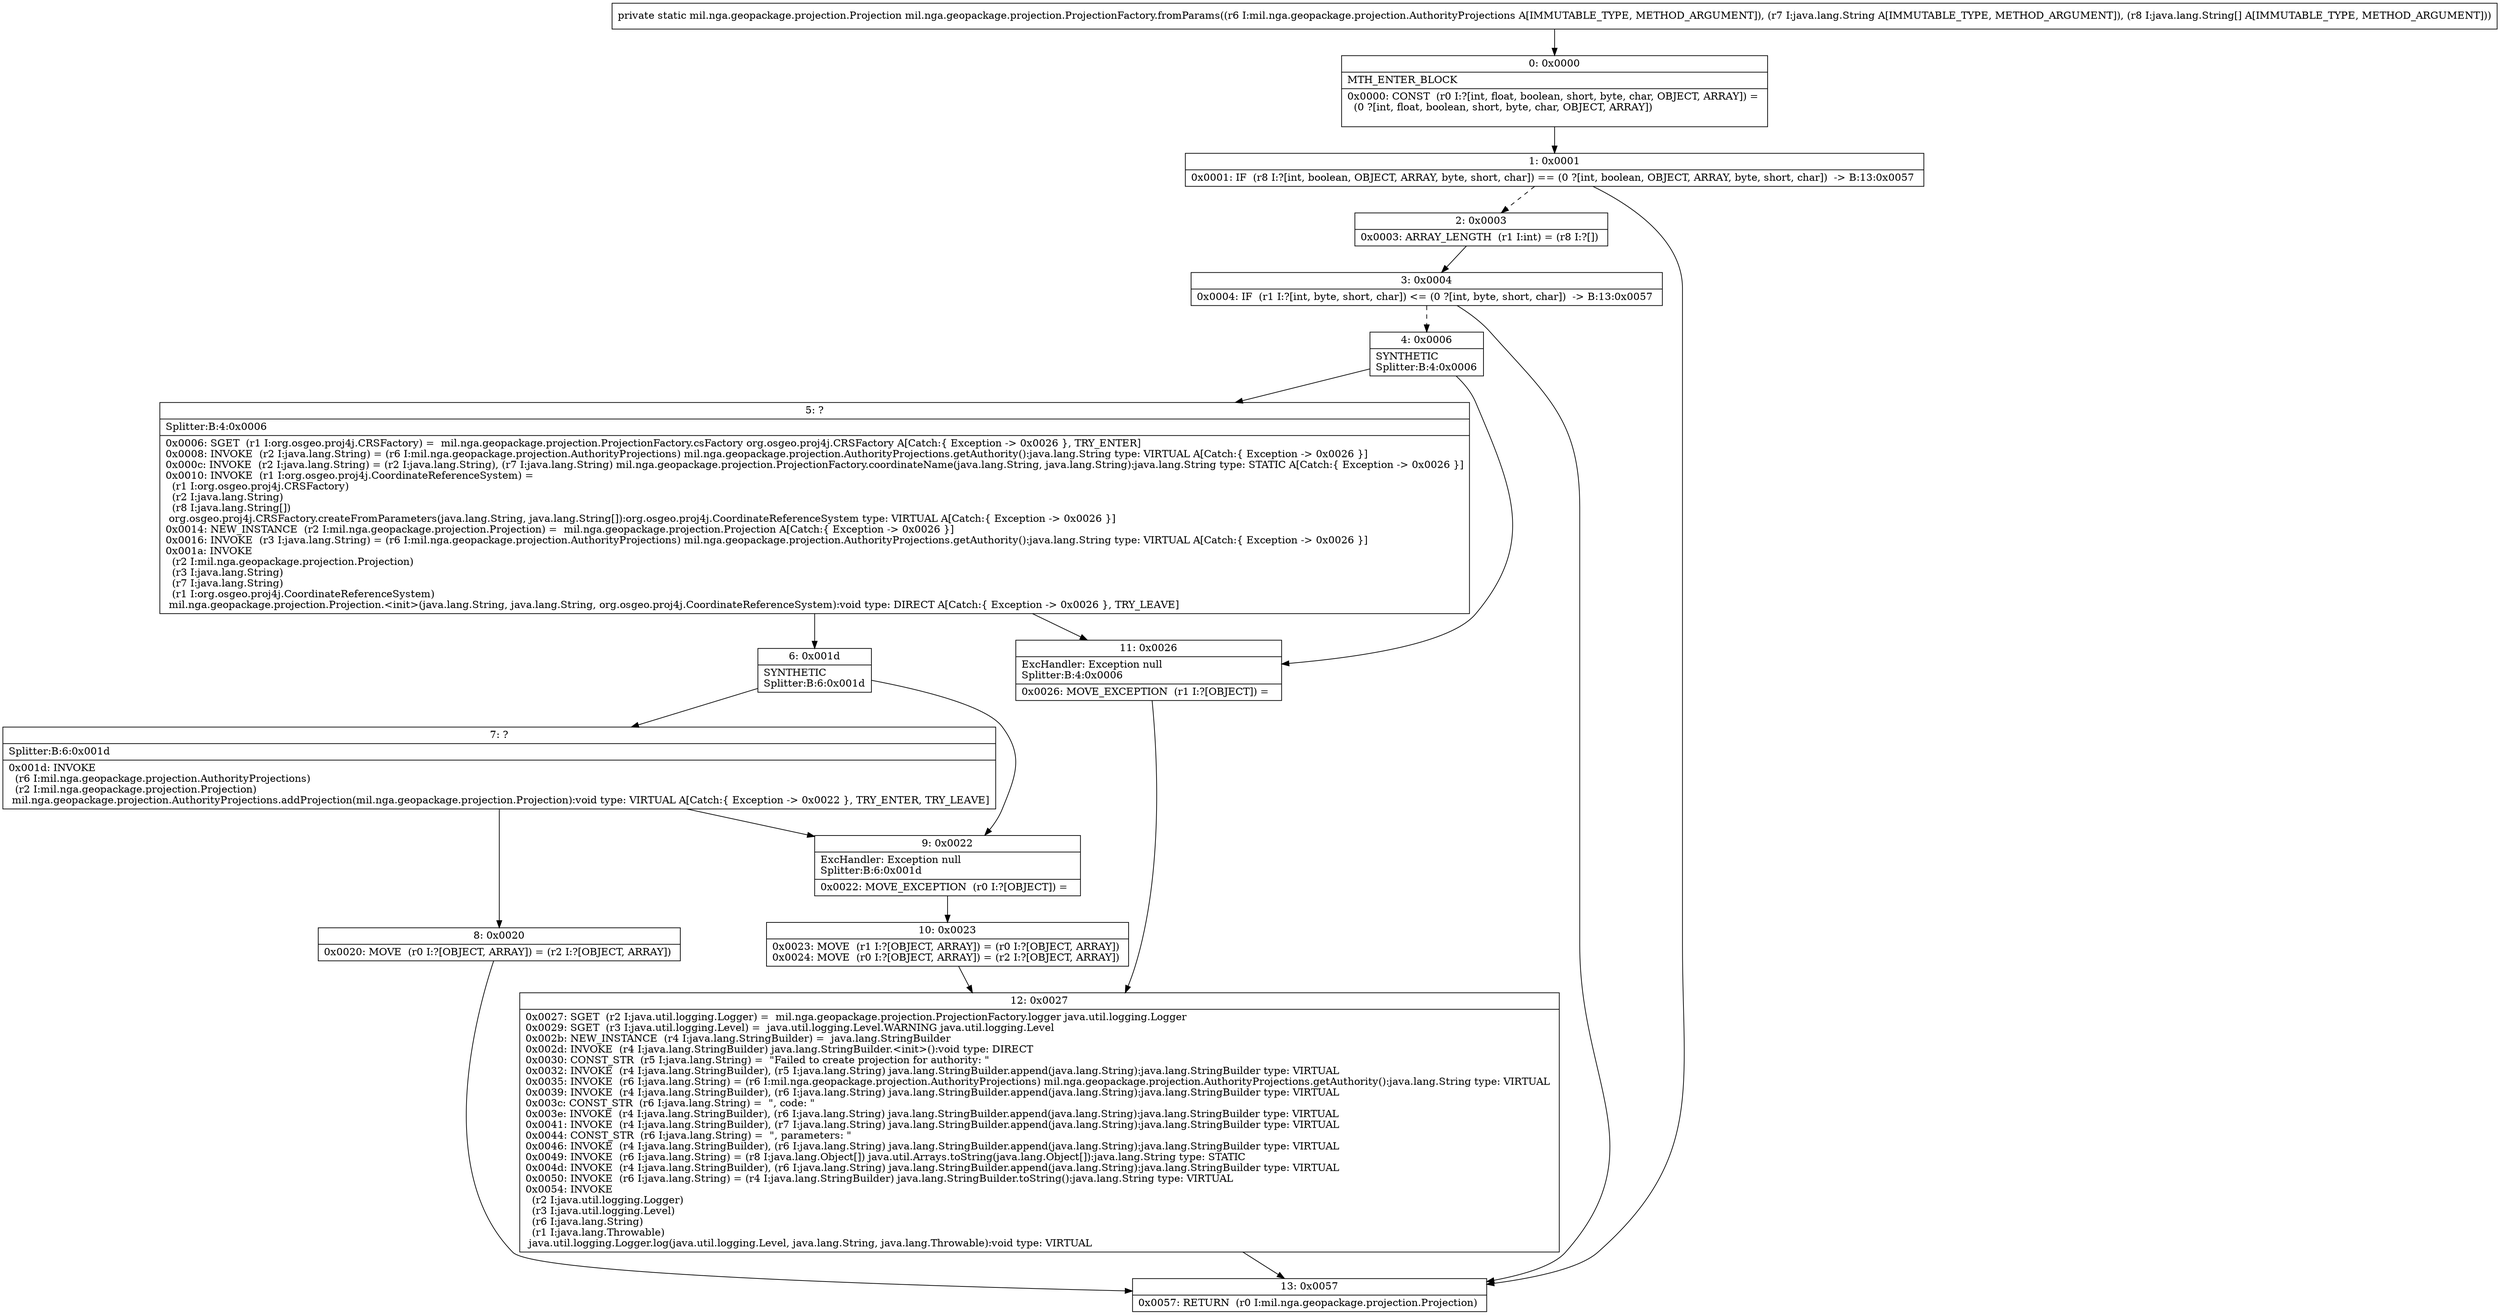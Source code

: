 digraph "CFG formil.nga.geopackage.projection.ProjectionFactory.fromParams(Lmil\/nga\/geopackage\/projection\/AuthorityProjections;Ljava\/lang\/String;[Ljava\/lang\/String;)Lmil\/nga\/geopackage\/projection\/Projection;" {
Node_0 [shape=record,label="{0\:\ 0x0000|MTH_ENTER_BLOCK\l|0x0000: CONST  (r0 I:?[int, float, boolean, short, byte, char, OBJECT, ARRAY]) = \l  (0 ?[int, float, boolean, short, byte, char, OBJECT, ARRAY])\l \l}"];
Node_1 [shape=record,label="{1\:\ 0x0001|0x0001: IF  (r8 I:?[int, boolean, OBJECT, ARRAY, byte, short, char]) == (0 ?[int, boolean, OBJECT, ARRAY, byte, short, char])  \-\> B:13:0x0057 \l}"];
Node_2 [shape=record,label="{2\:\ 0x0003|0x0003: ARRAY_LENGTH  (r1 I:int) = (r8 I:?[]) \l}"];
Node_3 [shape=record,label="{3\:\ 0x0004|0x0004: IF  (r1 I:?[int, byte, short, char]) \<= (0 ?[int, byte, short, char])  \-\> B:13:0x0057 \l}"];
Node_4 [shape=record,label="{4\:\ 0x0006|SYNTHETIC\lSplitter:B:4:0x0006\l}"];
Node_5 [shape=record,label="{5\:\ ?|Splitter:B:4:0x0006\l|0x0006: SGET  (r1 I:org.osgeo.proj4j.CRSFactory) =  mil.nga.geopackage.projection.ProjectionFactory.csFactory org.osgeo.proj4j.CRSFactory A[Catch:\{ Exception \-\> 0x0026 \}, TRY_ENTER]\l0x0008: INVOKE  (r2 I:java.lang.String) = (r6 I:mil.nga.geopackage.projection.AuthorityProjections) mil.nga.geopackage.projection.AuthorityProjections.getAuthority():java.lang.String type: VIRTUAL A[Catch:\{ Exception \-\> 0x0026 \}]\l0x000c: INVOKE  (r2 I:java.lang.String) = (r2 I:java.lang.String), (r7 I:java.lang.String) mil.nga.geopackage.projection.ProjectionFactory.coordinateName(java.lang.String, java.lang.String):java.lang.String type: STATIC A[Catch:\{ Exception \-\> 0x0026 \}]\l0x0010: INVOKE  (r1 I:org.osgeo.proj4j.CoordinateReferenceSystem) = \l  (r1 I:org.osgeo.proj4j.CRSFactory)\l  (r2 I:java.lang.String)\l  (r8 I:java.lang.String[])\l org.osgeo.proj4j.CRSFactory.createFromParameters(java.lang.String, java.lang.String[]):org.osgeo.proj4j.CoordinateReferenceSystem type: VIRTUAL A[Catch:\{ Exception \-\> 0x0026 \}]\l0x0014: NEW_INSTANCE  (r2 I:mil.nga.geopackage.projection.Projection) =  mil.nga.geopackage.projection.Projection A[Catch:\{ Exception \-\> 0x0026 \}]\l0x0016: INVOKE  (r3 I:java.lang.String) = (r6 I:mil.nga.geopackage.projection.AuthorityProjections) mil.nga.geopackage.projection.AuthorityProjections.getAuthority():java.lang.String type: VIRTUAL A[Catch:\{ Exception \-\> 0x0026 \}]\l0x001a: INVOKE  \l  (r2 I:mil.nga.geopackage.projection.Projection)\l  (r3 I:java.lang.String)\l  (r7 I:java.lang.String)\l  (r1 I:org.osgeo.proj4j.CoordinateReferenceSystem)\l mil.nga.geopackage.projection.Projection.\<init\>(java.lang.String, java.lang.String, org.osgeo.proj4j.CoordinateReferenceSystem):void type: DIRECT A[Catch:\{ Exception \-\> 0x0026 \}, TRY_LEAVE]\l}"];
Node_6 [shape=record,label="{6\:\ 0x001d|SYNTHETIC\lSplitter:B:6:0x001d\l}"];
Node_7 [shape=record,label="{7\:\ ?|Splitter:B:6:0x001d\l|0x001d: INVOKE  \l  (r6 I:mil.nga.geopackage.projection.AuthorityProjections)\l  (r2 I:mil.nga.geopackage.projection.Projection)\l mil.nga.geopackage.projection.AuthorityProjections.addProjection(mil.nga.geopackage.projection.Projection):void type: VIRTUAL A[Catch:\{ Exception \-\> 0x0022 \}, TRY_ENTER, TRY_LEAVE]\l}"];
Node_8 [shape=record,label="{8\:\ 0x0020|0x0020: MOVE  (r0 I:?[OBJECT, ARRAY]) = (r2 I:?[OBJECT, ARRAY]) \l}"];
Node_9 [shape=record,label="{9\:\ 0x0022|ExcHandler: Exception null\lSplitter:B:6:0x001d\l|0x0022: MOVE_EXCEPTION  (r0 I:?[OBJECT]) =  \l}"];
Node_10 [shape=record,label="{10\:\ 0x0023|0x0023: MOVE  (r1 I:?[OBJECT, ARRAY]) = (r0 I:?[OBJECT, ARRAY]) \l0x0024: MOVE  (r0 I:?[OBJECT, ARRAY]) = (r2 I:?[OBJECT, ARRAY]) \l}"];
Node_11 [shape=record,label="{11\:\ 0x0026|ExcHandler: Exception null\lSplitter:B:4:0x0006\l|0x0026: MOVE_EXCEPTION  (r1 I:?[OBJECT]) =  \l}"];
Node_12 [shape=record,label="{12\:\ 0x0027|0x0027: SGET  (r2 I:java.util.logging.Logger) =  mil.nga.geopackage.projection.ProjectionFactory.logger java.util.logging.Logger \l0x0029: SGET  (r3 I:java.util.logging.Level) =  java.util.logging.Level.WARNING java.util.logging.Level \l0x002b: NEW_INSTANCE  (r4 I:java.lang.StringBuilder) =  java.lang.StringBuilder \l0x002d: INVOKE  (r4 I:java.lang.StringBuilder) java.lang.StringBuilder.\<init\>():void type: DIRECT \l0x0030: CONST_STR  (r5 I:java.lang.String) =  \"Failed to create projection for authority: \" \l0x0032: INVOKE  (r4 I:java.lang.StringBuilder), (r5 I:java.lang.String) java.lang.StringBuilder.append(java.lang.String):java.lang.StringBuilder type: VIRTUAL \l0x0035: INVOKE  (r6 I:java.lang.String) = (r6 I:mil.nga.geopackage.projection.AuthorityProjections) mil.nga.geopackage.projection.AuthorityProjections.getAuthority():java.lang.String type: VIRTUAL \l0x0039: INVOKE  (r4 I:java.lang.StringBuilder), (r6 I:java.lang.String) java.lang.StringBuilder.append(java.lang.String):java.lang.StringBuilder type: VIRTUAL \l0x003c: CONST_STR  (r6 I:java.lang.String) =  \", code: \" \l0x003e: INVOKE  (r4 I:java.lang.StringBuilder), (r6 I:java.lang.String) java.lang.StringBuilder.append(java.lang.String):java.lang.StringBuilder type: VIRTUAL \l0x0041: INVOKE  (r4 I:java.lang.StringBuilder), (r7 I:java.lang.String) java.lang.StringBuilder.append(java.lang.String):java.lang.StringBuilder type: VIRTUAL \l0x0044: CONST_STR  (r6 I:java.lang.String) =  \", parameters: \" \l0x0046: INVOKE  (r4 I:java.lang.StringBuilder), (r6 I:java.lang.String) java.lang.StringBuilder.append(java.lang.String):java.lang.StringBuilder type: VIRTUAL \l0x0049: INVOKE  (r6 I:java.lang.String) = (r8 I:java.lang.Object[]) java.util.Arrays.toString(java.lang.Object[]):java.lang.String type: STATIC \l0x004d: INVOKE  (r4 I:java.lang.StringBuilder), (r6 I:java.lang.String) java.lang.StringBuilder.append(java.lang.String):java.lang.StringBuilder type: VIRTUAL \l0x0050: INVOKE  (r6 I:java.lang.String) = (r4 I:java.lang.StringBuilder) java.lang.StringBuilder.toString():java.lang.String type: VIRTUAL \l0x0054: INVOKE  \l  (r2 I:java.util.logging.Logger)\l  (r3 I:java.util.logging.Level)\l  (r6 I:java.lang.String)\l  (r1 I:java.lang.Throwable)\l java.util.logging.Logger.log(java.util.logging.Level, java.lang.String, java.lang.Throwable):void type: VIRTUAL \l}"];
Node_13 [shape=record,label="{13\:\ 0x0057|0x0057: RETURN  (r0 I:mil.nga.geopackage.projection.Projection) \l}"];
MethodNode[shape=record,label="{private static mil.nga.geopackage.projection.Projection mil.nga.geopackage.projection.ProjectionFactory.fromParams((r6 I:mil.nga.geopackage.projection.AuthorityProjections A[IMMUTABLE_TYPE, METHOD_ARGUMENT]), (r7 I:java.lang.String A[IMMUTABLE_TYPE, METHOD_ARGUMENT]), (r8 I:java.lang.String[] A[IMMUTABLE_TYPE, METHOD_ARGUMENT])) }"];
MethodNode -> Node_0;
Node_0 -> Node_1;
Node_1 -> Node_2[style=dashed];
Node_1 -> Node_13;
Node_2 -> Node_3;
Node_3 -> Node_4[style=dashed];
Node_3 -> Node_13;
Node_4 -> Node_5;
Node_4 -> Node_11;
Node_5 -> Node_6;
Node_5 -> Node_11;
Node_6 -> Node_7;
Node_6 -> Node_9;
Node_7 -> Node_8;
Node_7 -> Node_9;
Node_8 -> Node_13;
Node_9 -> Node_10;
Node_10 -> Node_12;
Node_11 -> Node_12;
Node_12 -> Node_13;
}

